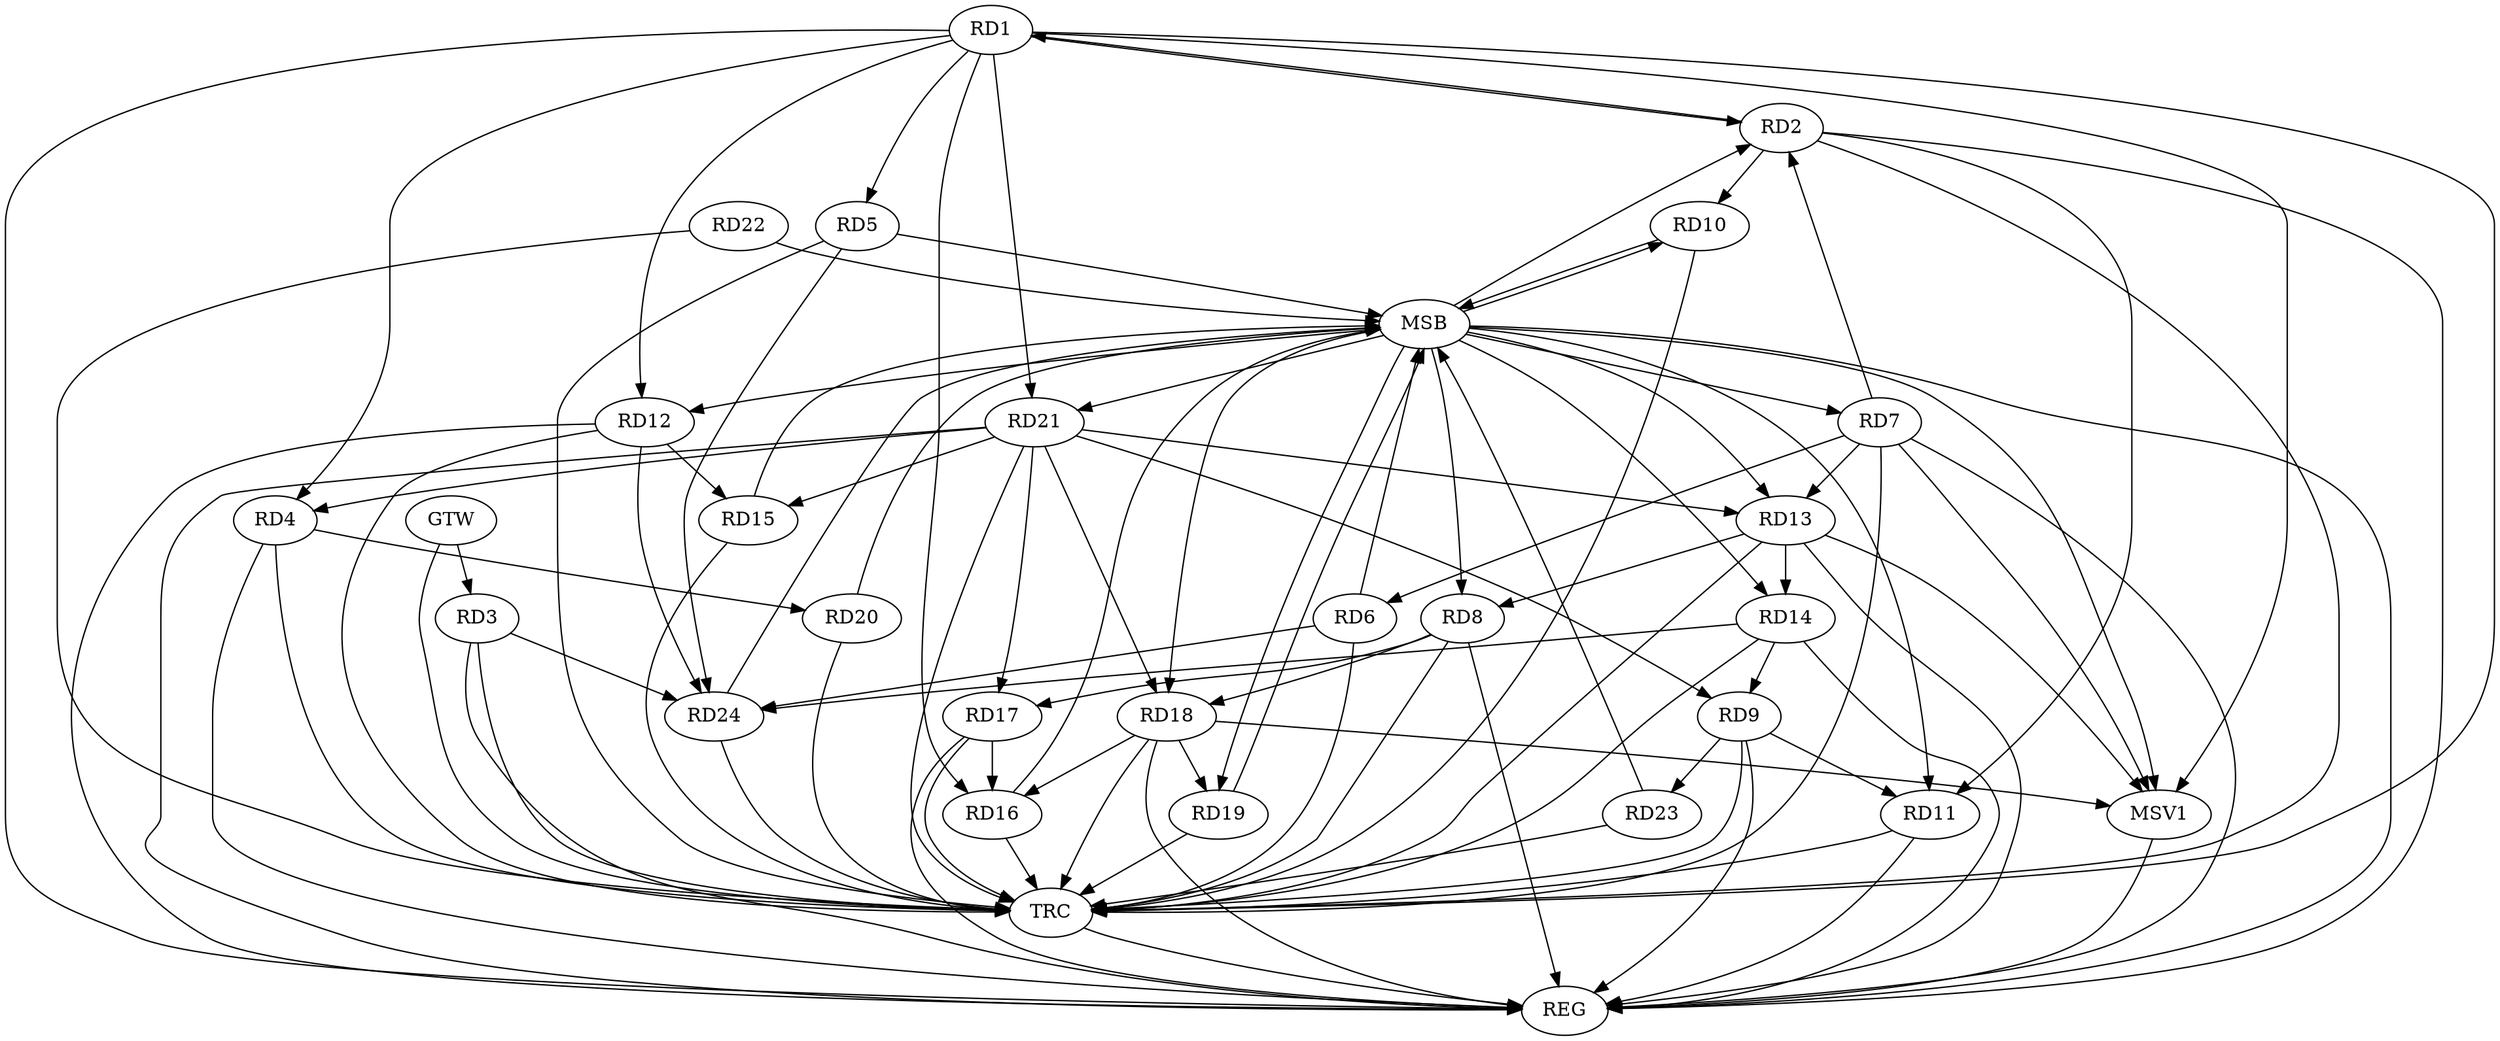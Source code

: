 strict digraph G {
  RD1 [ label="RD1" ];
  RD2 [ label="RD2" ];
  RD3 [ label="RD3" ];
  RD4 [ label="RD4" ];
  RD5 [ label="RD5" ];
  RD6 [ label="RD6" ];
  RD7 [ label="RD7" ];
  RD8 [ label="RD8" ];
  RD9 [ label="RD9" ];
  RD10 [ label="RD10" ];
  RD11 [ label="RD11" ];
  RD12 [ label="RD12" ];
  RD13 [ label="RD13" ];
  RD14 [ label="RD14" ];
  RD15 [ label="RD15" ];
  RD16 [ label="RD16" ];
  RD17 [ label="RD17" ];
  RD18 [ label="RD18" ];
  RD19 [ label="RD19" ];
  RD20 [ label="RD20" ];
  RD21 [ label="RD21" ];
  RD22 [ label="RD22" ];
  RD23 [ label="RD23" ];
  RD24 [ label="RD24" ];
  GTW [ label="GTW" ];
  REG [ label="REG" ];
  MSB [ label="MSB" ];
  TRC [ label="TRC" ];
  MSV1 [ label="MSV1" ];
  RD1 -> RD2;
  RD2 -> RD1;
  RD1 -> RD4;
  RD1 -> RD5;
  RD1 -> RD12;
  RD1 -> RD16;
  RD1 -> RD21;
  RD7 -> RD2;
  RD2 -> RD10;
  RD2 -> RD11;
  RD4 -> RD20;
  RD21 -> RD4;
  RD7 -> RD6;
  RD7 -> RD13;
  RD13 -> RD8;
  RD8 -> RD17;
  RD8 -> RD18;
  RD9 -> RD11;
  RD14 -> RD9;
  RD21 -> RD9;
  RD9 -> RD23;
  RD12 -> RD15;
  RD13 -> RD14;
  RD21 -> RD13;
  RD21 -> RD15;
  RD17 -> RD16;
  RD18 -> RD16;
  RD21 -> RD17;
  RD18 -> RD19;
  RD21 -> RD18;
  GTW -> RD3;
  RD1 -> REG;
  RD2 -> REG;
  RD3 -> REG;
  RD4 -> REG;
  RD7 -> REG;
  RD8 -> REG;
  RD9 -> REG;
  RD11 -> REG;
  RD12 -> REG;
  RD13 -> REG;
  RD14 -> REG;
  RD17 -> REG;
  RD18 -> REG;
  RD21 -> REG;
  RD5 -> MSB;
  MSB -> REG;
  RD6 -> MSB;
  RD10 -> MSB;
  MSB -> RD8;
  MSB -> RD21;
  RD15 -> MSB;
  MSB -> RD11;
  RD16 -> MSB;
  MSB -> RD19;
  RD19 -> MSB;
  MSB -> RD12;
  RD20 -> MSB;
  MSB -> RD10;
  MSB -> RD18;
  RD22 -> MSB;
  MSB -> RD7;
  MSB -> RD13;
  RD23 -> MSB;
  RD24 -> MSB;
  MSB -> RD2;
  MSB -> RD14;
  RD1 -> TRC;
  RD2 -> TRC;
  RD3 -> TRC;
  RD4 -> TRC;
  RD5 -> TRC;
  RD6 -> TRC;
  RD7 -> TRC;
  RD8 -> TRC;
  RD9 -> TRC;
  RD10 -> TRC;
  RD11 -> TRC;
  RD12 -> TRC;
  RD13 -> TRC;
  RD14 -> TRC;
  RD15 -> TRC;
  RD16 -> TRC;
  RD17 -> TRC;
  RD18 -> TRC;
  RD19 -> TRC;
  RD20 -> TRC;
  RD21 -> TRC;
  RD22 -> TRC;
  RD23 -> TRC;
  RD24 -> TRC;
  GTW -> TRC;
  TRC -> REG;
  RD5 -> RD24;
  RD6 -> RD24;
  RD12 -> RD24;
  RD3 -> RD24;
  RD14 -> RD24;
  RD1 -> MSV1;
  RD7 -> MSV1;
  RD13 -> MSV1;
  MSB -> MSV1;
  RD18 -> MSV1;
  MSV1 -> REG;
}
